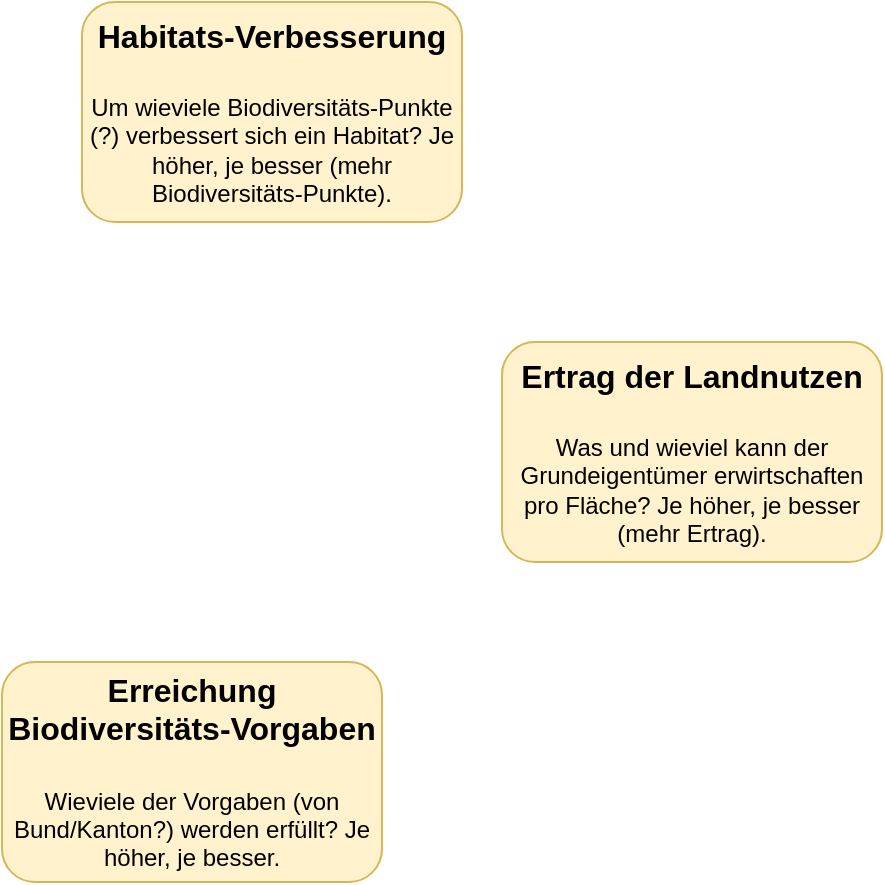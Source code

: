 <mxfile version="26.1.3">
  <diagram name="Page-1" id="kgKYdRAnwixixqKFMqlb">
    <mxGraphModel dx="794" dy="514" grid="1" gridSize="10" guides="1" tooltips="1" connect="1" arrows="1" fold="1" page="1" pageScale="1" pageWidth="850" pageHeight="1100" math="0" shadow="0">
      <root>
        <mxCell id="0" />
        <mxCell id="1" parent="0" />
        <mxCell id="sEUJc0V9VYMRzwjmS536-1" value="&lt;b&gt;&lt;font style=&quot;font-size: 16px;&quot;&gt;Ertrag der Landnutzen&lt;/font&gt;&lt;/b&gt;&lt;div&gt;&lt;span style=&quot;font-size: 16px;&quot;&gt;&lt;b&gt;&lt;br&gt;&lt;/b&gt;&lt;/span&gt;&lt;div&gt;Was und wieviel kann der Grundeigentümer erwirtschaften pro Fläche? Je höher, je besser (mehr Ertrag).&lt;/div&gt;&lt;/div&gt;" style="rounded=1;whiteSpace=wrap;html=1;fillColor=#fff2cc;strokeColor=#d6b656;" parent="1" vertex="1">
          <mxGeometry x="350" y="240" width="190" height="110" as="geometry" />
        </mxCell>
        <mxCell id="sEUJc0V9VYMRzwjmS536-2" value="&lt;b&gt;&lt;font style=&quot;font-size: 16px;&quot;&gt;Habitats-Verbesserung&lt;/font&gt;&lt;/b&gt;&lt;div&gt;&lt;span style=&quot;font-size: 16px;&quot;&gt;&lt;b&gt;&lt;br&gt;&lt;/b&gt;&lt;/span&gt;&lt;div&gt;Um wieviele Biodiversitäts-Punkte (?) verbessert sich ein Habitat? Je höher, je besser (mehr Biodiversitäts-Punkte).&lt;/div&gt;&lt;/div&gt;" style="rounded=1;whiteSpace=wrap;html=1;fillColor=#fff2cc;strokeColor=#d6b656;" parent="1" vertex="1">
          <mxGeometry x="140" y="70" width="190" height="110" as="geometry" />
        </mxCell>
        <mxCell id="sEUJc0V9VYMRzwjmS536-3" value="&lt;b&gt;&lt;font style=&quot;font-size: 16px;&quot;&gt;Erreichung Biodiversitäts-Vorgaben&lt;/font&gt;&lt;/b&gt;&lt;div&gt;&lt;span style=&quot;font-size: 16px;&quot;&gt;&lt;b&gt;&lt;br&gt;&lt;/b&gt;&lt;/span&gt;&lt;div&gt;Wieviele der Vorgaben (von Bund/Kanton?) werden erfüllt? Je höher, je besser.&lt;/div&gt;&lt;/div&gt;" style="rounded=1;whiteSpace=wrap;html=1;fillColor=#fff2cc;strokeColor=#d6b656;" parent="1" vertex="1">
          <mxGeometry x="100" y="400" width="190" height="110" as="geometry" />
        </mxCell>
      </root>
    </mxGraphModel>
  </diagram>
</mxfile>
